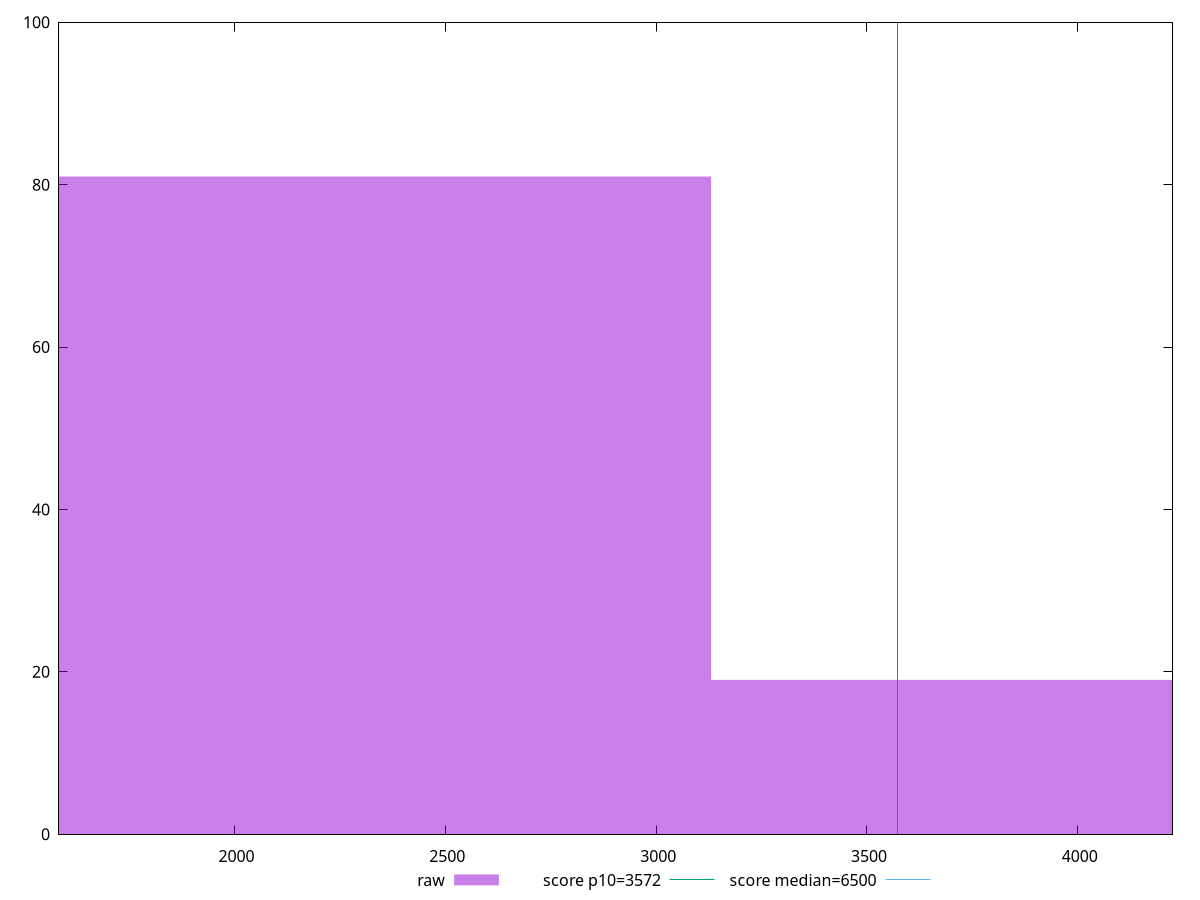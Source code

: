reset

$raw <<EOF
4173.726049838622 19
2086.863024919311 81
EOF

set key outside below
set boxwidth 2086.863024919311
set xrange [1583.8697000000002:4224.599]
set yrange [0:100]
set trange [0:100]
set style fill transparent solid 0.5 noborder

set parametric
set terminal svg size 640, 490 enhanced background rgb 'white'
set output "report_00016_2021-02-10T13-31-48.338Z/first-cpu-idle/samples/pages+cached+noadtech+nomedia+nocss/raw/histogram.svg"

plot $raw title "raw" with boxes, \
     3572,t title "score p10=3572", \
     6500,t title "score median=6500"

reset
